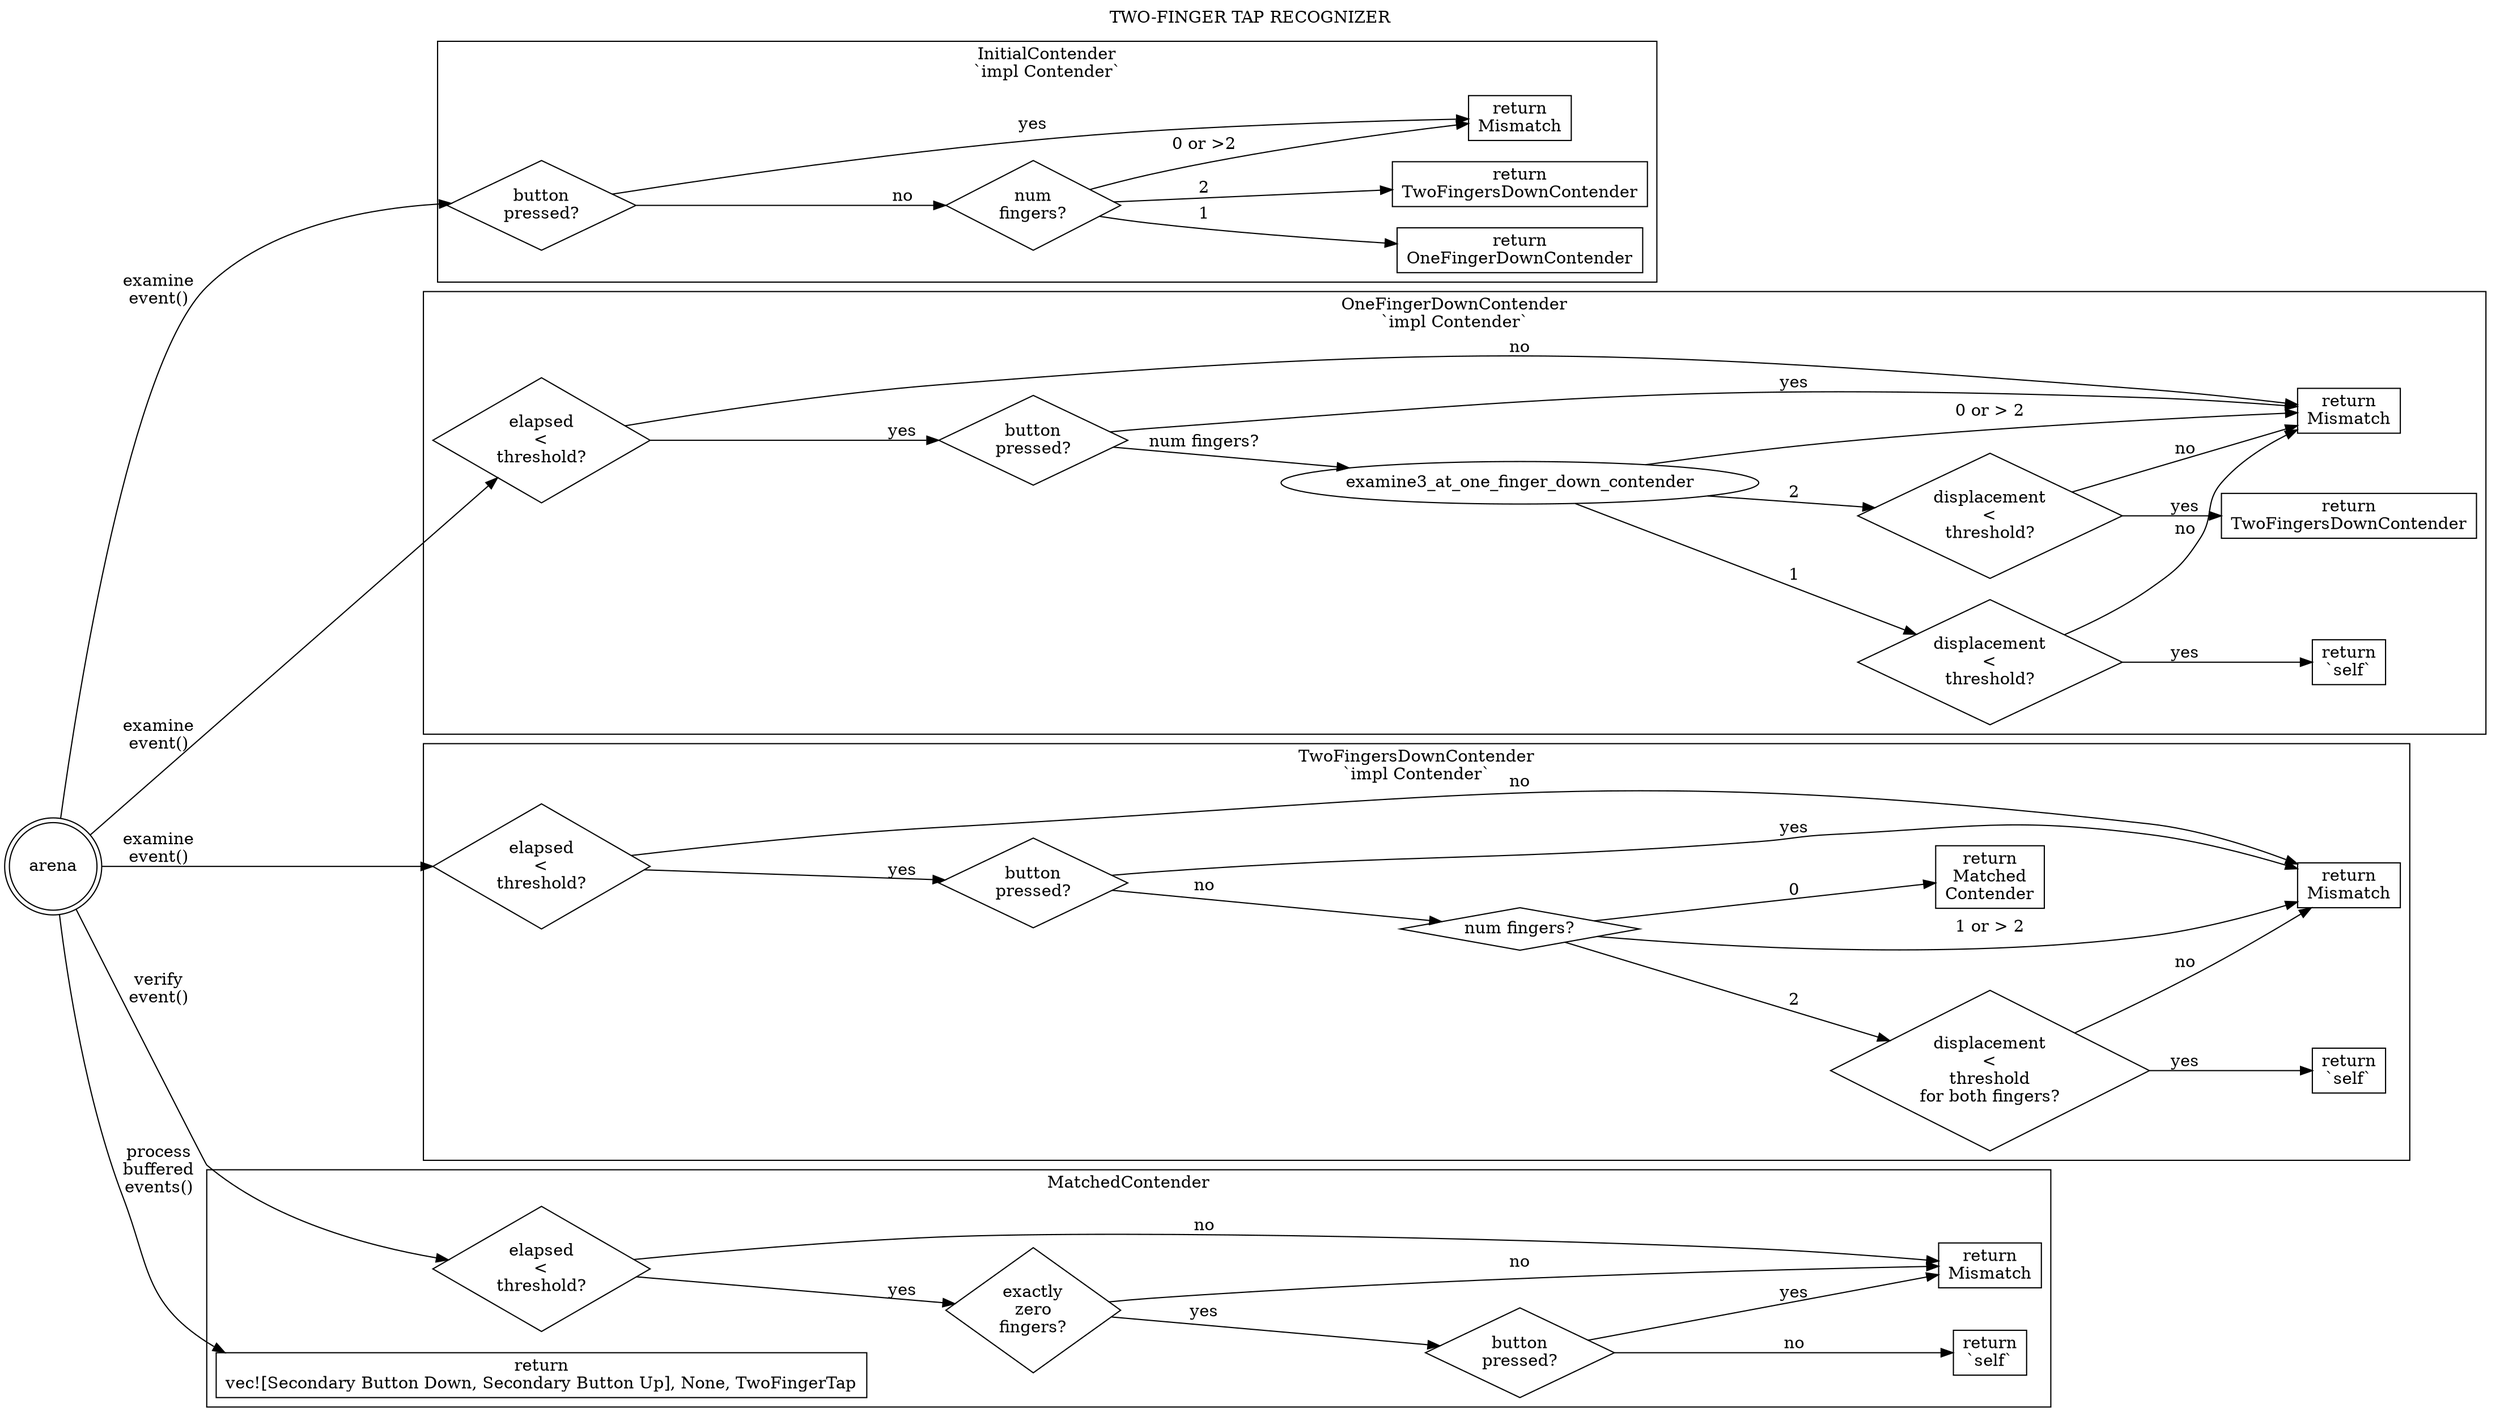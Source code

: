 digraph {
  label="TWO-FINGER TAP RECOGNIZER" labelloc="t"
  rankdir="LR"

  // The gesture arena, which invokes methods on the various states of the recognizer.
  arena [shape="doublecircle"]

  // `InitialContender` definition.
  arena -> examine_at_initial_contender [label="examine\nevent()"]
  examine_at_initial_contender [shape="diamond" label="button\npressed?"]
  examine_at_initial_contender -> examine2_at_initial_contender [label="no"]
  examine_at_initial_contender -> return_mismatch_at_initial_contender [label="yes"]
  examine2_at_initial_contender [shape="diamond" label="num\nfingers?"]
  examine2_at_initial_contender -> return_mismatch_at_initial_contender [label="0 or >2"]
  examine2_at_initial_contender -> return_one_finger_down_contender_at_initial_contender [label="1"]
  examine2_at_initial_contender -> return_two_fingers_down_contender_at_initial_contender [label="2"]
  return_one_finger_down_contender_at_initial_contender [shape="rectangle" label="return\nOneFingerDownContender"]
  return_two_fingers_down_contender_at_initial_contender [shape="rectangle" label="return\nTwoFingersDownContender"]
  return_mismatch_at_initial_contender [shape="rectangle" label="return\nMismatch"]
  subgraph cluster_initial_contender {
    label="InitialContender\n`impl Contender`"
    examine_at_initial_contender
    examine2_at_initial_contender
    return_one_finger_down_contender_at_initial_contender
    return_two_fingers_down_contender_at_initial_contender
    return_mismatch_at_initial_contender
  }

  // `OneFingerDownContender` definition.
  arena -> examine_at_one_finger_down_contender [label="examine\nevent()"]
  examine_at_one_finger_down_contender [shape="diamond" label="elapsed\n<\nthreshold?"]
  examine_at_one_finger_down_contender -> examine2_at_one_finger_down_contender [label="yes"]
  examine_at_one_finger_down_contender -> return_mismatch_at_one_finger_down_contender [label="no"]
  examine2_at_one_finger_down_contender [shape="diamond" label="button\npressed?"]
  examine2_at_one_finger_down_contender -> return_mismatch_at_one_finger_down_contender [label="yes"]
  examine2_at_one_finger_down_contender ->   examine3_at_one_finger_down_contender [shape="diamond" label="num fingers?"]
  examine3_at_one_finger_down_contender -> return_mismatch_at_one_finger_down_contender [label="0 or > 2"]
  examine3_at_one_finger_down_contender -> examine4_at_one_finger_down_contender [label="1"]
  examine3_at_one_finger_down_contender -> examine5_at_one_finger_down_contender [label="2"]
  examine4_at_one_finger_down_contender [shape="diamond" label="displacement\n<\nthreshold?"]
  examine4_at_one_finger_down_contender -> return_mismatch_at_one_finger_down_contender [label="no"]
  examine4_at_one_finger_down_contender -> return_self_at_one_finger_down_contender [label="yes"]
  examine5_at_one_finger_down_contender [shape="diamond" label="displacement\n<\nthreshold?"]
  examine5_at_one_finger_down_contender -> return_mismatch_at_one_finger_down_contender [label="no"]
  examine5_at_one_finger_down_contender -> return_two_fingers_down_contender_at_one_finger_down_contender [label="yes"]
  return_mismatch_at_one_finger_down_contender [shape="rectangle" label="return\nMismatch"]
  return_self_at_one_finger_down_contender [shape="rectangle" label="return\n`self`"]
  return_two_fingers_down_contender_at_one_finger_down_contender [shape="rectangle" label="return\nTwoFingersDownContender"]
    subgraph cluster_one_finger_down_contender {
    label="OneFingerDownContender\n`impl Contender`"
    examine_at_one_finger_down_contender
    examine2_at_one_finger_down_contender
    examine3_at_one_finger_down_contender
    examine4_at_one_finger_down_contender
    examine5_at_one_finger_down_contender
    return_mismatch_at_one_finger_down_contender
    return_self_at_one_finger_down_contender
    return_two_fingers_down_contender_at_one_finger_down_contender
  }

  // `TwoFingersDownContender` definition.
  arena -> examine_at_two_fingers_down_contender [label="examine\nevent()"]
  examine_at_two_fingers_down_contender [shape="diamond" label="elapsed\n<\nthreshold?"]
  examine_at_two_fingers_down_contender -> examine2_at_two_fingers_down_contender [label="yes"]
  examine_at_two_fingers_down_contender -> return_mismatch_at_two_fingers_down_contender [label="no"]
  examine2_at_two_fingers_down_contender [shape="diamond" label="button\npressed?"]
  examine2_at_two_fingers_down_contender -> return_mismatch_at_two_fingers_down_contender [label="yes"]
  examine2_at_two_fingers_down_contender -> examine3_at_two_fingers_down_contender [label="no"]
  examine3_at_two_fingers_down_contender [shape="diamond" label="num fingers?"]
  examine3_at_two_fingers_down_contender -> return_mismatch_at_two_fingers_down_contender [label="1 or > 2"]
  examine3_at_two_fingers_down_contender -> examine4_at_two_fingers_down_contender [label="2"]
  examine3_at_two_fingers_down_contender -> return_matched_contender_at_two_fingers_down_contender [label="0"]
  examine4_at_two_fingers_down_contender [shape="diamond" label="displacement\n<\nthreshold\nfor both fingers?"]
  examine4_at_two_fingers_down_contender -> return_mismatch_at_two_fingers_down_contender [label="no"]
  examine4_at_two_fingers_down_contender -> return_self_at_two_fingers_down_contender [label="yes"]
  return_mismatch_at_two_fingers_down_contender [shape="rectangle" label="return\nMismatch"]
  return_self_at_two_fingers_down_contender [shape="rectangle" label="return\n`self`"]
  return_matched_contender_at_two_fingers_down_contender [shape="rectangle" label="return\nMatched\nContender"]
    subgraph cluster_two_fingers_down_contender {
    label="TwoFingersDownContender\n`impl Contender`"
    examine_at_two_fingers_down_contender
    examine2_at_two_fingers_down_contender
    examine3_at_two_fingers_down_contender
    examine4_at_two_fingers_down_contender
    return_mismatch_at_two_fingers_down_contender
    return_self_at_two_fingers_down_contender
    return_matched_contender_at_two_fingers_down_contender
  }

  // `MatchedContender` definition.
  arena -> verify_at_matched_contender [label="verify\nevent()"]
  verify_at_matched_contender [shape="diamond" label="elapsed\n<\nthreshold?"]
  verify_at_matched_contender -> return_mismatch_at_matched_contender [label="no"]
  verify_at_matched_contender -> verify2_at_matched_contender [label="yes"]
  verify2_at_matched_contender [shape="diamond" label="exactly\nzero\nfingers?"]
  verify2_at_matched_contender -> return_mismatch_at_matched_contender [label="no"]
  verify2_at_matched_contender -> verify3_at_matched_contender [label="yes"]
  verify3_at_matched_contender [shape="diamond" label="button\npressed?"]
  verify3_at_matched_contender -> return_mismatch_at_matched_contender [label="yes"]
  verify3_at_matched_contender -> return_self_at_matched_contender [label="no"]
  arena -> send_click_matched_contender [label="process\nbuffered\nevents()"]
  return_mismatch_at_matched_contender [shape="rectangle" label="return\nMismatch"]
  return_self_at_matched_contender [shape="rectangle" label="return\n`self`"]
  send_click_matched_contender [shape="rectangle" label="return\nvec![Secondary Button Down, Secondary Button Up], None, TwoFingerTap"]
  subgraph cluster_matched_contender {
    label="MatchedContender"
    verify_at_matched_contender
    verify2_at_matched_contender
    verify3_at_matched_contender
    return_mismatch_at_matched_contender
    return_self_at_matched_contender
    send_click_matched_contender
  }
}
